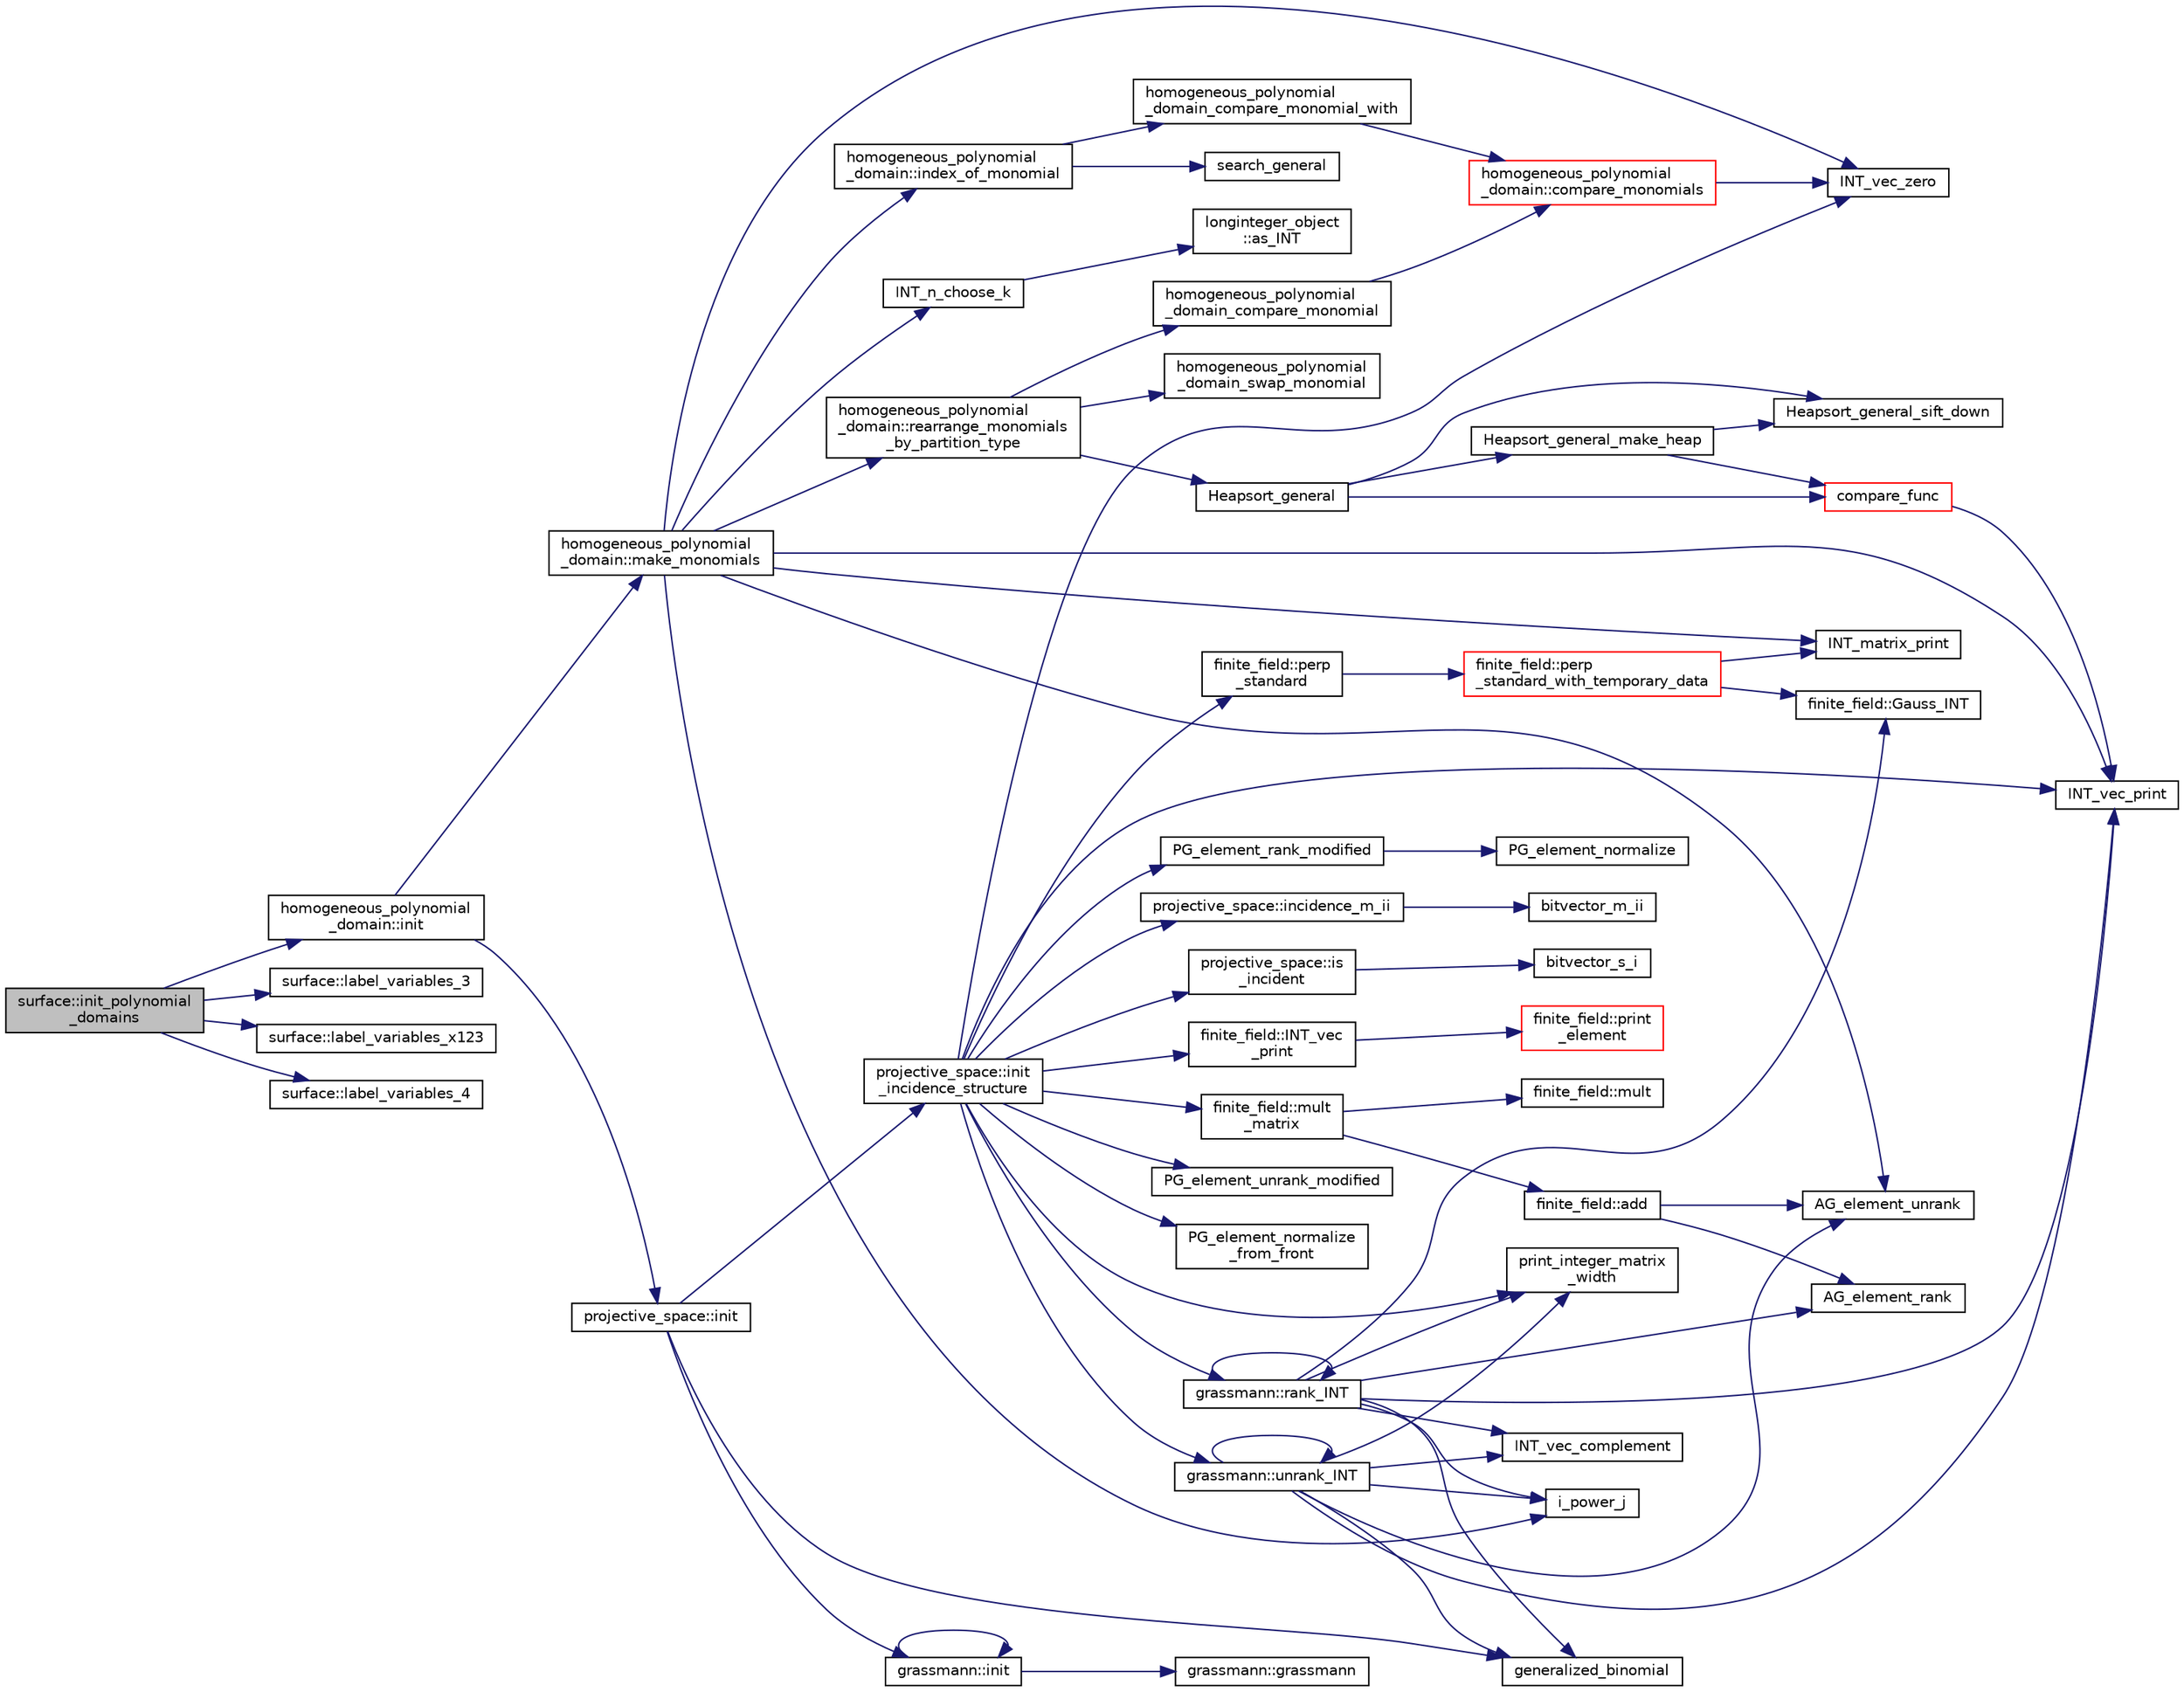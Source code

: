 digraph "surface::init_polynomial_domains"
{
  edge [fontname="Helvetica",fontsize="10",labelfontname="Helvetica",labelfontsize="10"];
  node [fontname="Helvetica",fontsize="10",shape=record];
  rankdir="LR";
  Node3057 [label="surface::init_polynomial\l_domains",height=0.2,width=0.4,color="black", fillcolor="grey75", style="filled", fontcolor="black"];
  Node3057 -> Node3058 [color="midnightblue",fontsize="10",style="solid",fontname="Helvetica"];
  Node3058 [label="homogeneous_polynomial\l_domain::init",height=0.2,width=0.4,color="black", fillcolor="white", style="filled",URL="$d2/da7/classhomogeneous__polynomial__domain.html#ad7d4e08b895afb895147322732228d3a"];
  Node3058 -> Node3059 [color="midnightblue",fontsize="10",style="solid",fontname="Helvetica"];
  Node3059 [label="homogeneous_polynomial\l_domain::make_monomials",height=0.2,width=0.4,color="black", fillcolor="white", style="filled",URL="$d2/da7/classhomogeneous__polynomial__domain.html#a467ad10c570859dbcf637a43993ceb57"];
  Node3059 -> Node3060 [color="midnightblue",fontsize="10",style="solid",fontname="Helvetica"];
  Node3060 [label="INT_n_choose_k",height=0.2,width=0.4,color="black", fillcolor="white", style="filled",URL="$d2/d7c/combinatorics_8_c.html#aa74adc702e59feadb839f44c0aaec8f6"];
  Node3060 -> Node3061 [color="midnightblue",fontsize="10",style="solid",fontname="Helvetica"];
  Node3061 [label="longinteger_object\l::as_INT",height=0.2,width=0.4,color="black", fillcolor="white", style="filled",URL="$dd/d7e/classlonginteger__object.html#afb992d4679a6741acc63c8bcba27971e"];
  Node3059 -> Node3062 [color="midnightblue",fontsize="10",style="solid",fontname="Helvetica"];
  Node3062 [label="INT_matrix_print",height=0.2,width=0.4,color="black", fillcolor="white", style="filled",URL="$d5/db4/io__and__os_8h.html#afd4180a24bef3a2b584668a4eaf607ff"];
  Node3059 -> Node3063 [color="midnightblue",fontsize="10",style="solid",fontname="Helvetica"];
  Node3063 [label="homogeneous_polynomial\l_domain::rearrange_monomials\l_by_partition_type",height=0.2,width=0.4,color="black", fillcolor="white", style="filled",URL="$d2/da7/classhomogeneous__polynomial__domain.html#af774250d5c1bd555c0ea55f2aaafad10"];
  Node3063 -> Node3064 [color="midnightblue",fontsize="10",style="solid",fontname="Helvetica"];
  Node3064 [label="Heapsort_general",height=0.2,width=0.4,color="black", fillcolor="white", style="filled",URL="$d5/de2/foundations_2data__structures_2data__structures_8h.html#a7a9b4c4e2d2a08682f8c28beecc28ad0"];
  Node3064 -> Node3065 [color="midnightblue",fontsize="10",style="solid",fontname="Helvetica"];
  Node3065 [label="Heapsort_general_make_heap",height=0.2,width=0.4,color="black", fillcolor="white", style="filled",URL="$d4/dd7/sorting_8_c.html#abc00f1346fb6a53dcc572374834f74c1"];
  Node3065 -> Node3066 [color="midnightblue",fontsize="10",style="solid",fontname="Helvetica"];
  Node3066 [label="Heapsort_general_sift_down",height=0.2,width=0.4,color="black", fillcolor="white", style="filled",URL="$d4/dd7/sorting_8_c.html#ac889c1f2ef01fe17e267ac9268c97260"];
  Node3065 -> Node3067 [color="midnightblue",fontsize="10",style="solid",fontname="Helvetica"];
  Node3067 [label="compare_func",height=0.2,width=0.4,color="red", fillcolor="white", style="filled",URL="$dc/d77/pentomino__5x5_8_c.html#af532ec92afffcb63cd1f1180e96642d4"];
  Node3067 -> Node3069 [color="midnightblue",fontsize="10",style="solid",fontname="Helvetica"];
  Node3069 [label="INT_vec_print",height=0.2,width=0.4,color="black", fillcolor="white", style="filled",URL="$df/dbf/sajeeb_8_c.html#a79a5901af0b47dd0d694109543c027fe"];
  Node3064 -> Node3067 [color="midnightblue",fontsize="10",style="solid",fontname="Helvetica"];
  Node3064 -> Node3066 [color="midnightblue",fontsize="10",style="solid",fontname="Helvetica"];
  Node3063 -> Node3070 [color="midnightblue",fontsize="10",style="solid",fontname="Helvetica"];
  Node3070 [label="homogeneous_polynomial\l_domain_compare_monomial",height=0.2,width=0.4,color="black", fillcolor="white", style="filled",URL="$dd/db5/homogeneous__polynomial__domain_8_c.html#aeeedb1f60479ef2d28468b061b654113"];
  Node3070 -> Node3071 [color="midnightblue",fontsize="10",style="solid",fontname="Helvetica"];
  Node3071 [label="homogeneous_polynomial\l_domain::compare_monomials",height=0.2,width=0.4,color="red", fillcolor="white", style="filled",URL="$d2/da7/classhomogeneous__polynomial__domain.html#a05c5959cb62502954c9cf93a85b8c019"];
  Node3071 -> Node3072 [color="midnightblue",fontsize="10",style="solid",fontname="Helvetica"];
  Node3072 [label="INT_vec_zero",height=0.2,width=0.4,color="black", fillcolor="white", style="filled",URL="$df/dbf/sajeeb_8_c.html#aa8c9c7977203577026080f546fe4980f"];
  Node3063 -> Node3099 [color="midnightblue",fontsize="10",style="solid",fontname="Helvetica"];
  Node3099 [label="homogeneous_polynomial\l_domain_swap_monomial",height=0.2,width=0.4,color="black", fillcolor="white", style="filled",URL="$dd/db5/homogeneous__polynomial__domain_8_c.html#a00f821ce38623272d3af11a66c3b6f34"];
  Node3059 -> Node3069 [color="midnightblue",fontsize="10",style="solid",fontname="Helvetica"];
  Node3059 -> Node3100 [color="midnightblue",fontsize="10",style="solid",fontname="Helvetica"];
  Node3100 [label="i_power_j",height=0.2,width=0.4,color="black", fillcolor="white", style="filled",URL="$de/dc5/algebra__and__number__theory_8h.html#a39b321523e8957d701618bb5cac542b5"];
  Node3059 -> Node3101 [color="midnightblue",fontsize="10",style="solid",fontname="Helvetica"];
  Node3101 [label="AG_element_unrank",height=0.2,width=0.4,color="black", fillcolor="white", style="filled",URL="$d4/d67/geometry_8h.html#a4a33b86c87b2879b97cfa1327abe2885"];
  Node3059 -> Node3072 [color="midnightblue",fontsize="10",style="solid",fontname="Helvetica"];
  Node3059 -> Node3102 [color="midnightblue",fontsize="10",style="solid",fontname="Helvetica"];
  Node3102 [label="homogeneous_polynomial\l_domain::index_of_monomial",height=0.2,width=0.4,color="black", fillcolor="white", style="filled",URL="$d2/da7/classhomogeneous__polynomial__domain.html#a3fad3fb2b940014fcfece1cebfbfa3ae"];
  Node3102 -> Node3103 [color="midnightblue",fontsize="10",style="solid",fontname="Helvetica"];
  Node3103 [label="search_general",height=0.2,width=0.4,color="black", fillcolor="white", style="filled",URL="$d5/de2/foundations_2data__structures_2data__structures_8h.html#a9377e1012d2575d9cb22787cecf71eec"];
  Node3102 -> Node3104 [color="midnightblue",fontsize="10",style="solid",fontname="Helvetica"];
  Node3104 [label="homogeneous_polynomial\l_domain_compare_monomial_with",height=0.2,width=0.4,color="black", fillcolor="white", style="filled",URL="$dd/db5/homogeneous__polynomial__domain_8_c.html#a0a0f8d40815145e0aceceabebad8d63d"];
  Node3104 -> Node3071 [color="midnightblue",fontsize="10",style="solid",fontname="Helvetica"];
  Node3058 -> Node3105 [color="midnightblue",fontsize="10",style="solid",fontname="Helvetica"];
  Node3105 [label="projective_space::init",height=0.2,width=0.4,color="black", fillcolor="white", style="filled",URL="$d2/d17/classprojective__space.html#a8a1efa40df92744519365f82e4740dab"];
  Node3105 -> Node3106 [color="midnightblue",fontsize="10",style="solid",fontname="Helvetica"];
  Node3106 [label="grassmann::init",height=0.2,width=0.4,color="black", fillcolor="white", style="filled",URL="$df/d02/classgrassmann.html#a2e8cf7b9f203254493d7c2607c17d498"];
  Node3106 -> Node3107 [color="midnightblue",fontsize="10",style="solid",fontname="Helvetica"];
  Node3107 [label="grassmann::grassmann",height=0.2,width=0.4,color="black", fillcolor="white", style="filled",URL="$df/d02/classgrassmann.html#a252a85d3b74eb4fbd5771f4152a5f272"];
  Node3106 -> Node3106 [color="midnightblue",fontsize="10",style="solid",fontname="Helvetica"];
  Node3105 -> Node3108 [color="midnightblue",fontsize="10",style="solid",fontname="Helvetica"];
  Node3108 [label="generalized_binomial",height=0.2,width=0.4,color="black", fillcolor="white", style="filled",URL="$d2/d7c/combinatorics_8_c.html#a24762dc22e45175d18ec1ec1d2556ae8"];
  Node3105 -> Node3109 [color="midnightblue",fontsize="10",style="solid",fontname="Helvetica"];
  Node3109 [label="projective_space::init\l_incidence_structure",height=0.2,width=0.4,color="black", fillcolor="white", style="filled",URL="$d2/d17/classprojective__space.html#a1e59490325e045cc52674a3706780aed"];
  Node3109 -> Node3072 [color="midnightblue",fontsize="10",style="solid",fontname="Helvetica"];
  Node3109 -> Node3110 [color="midnightblue",fontsize="10",style="solid",fontname="Helvetica"];
  Node3110 [label="PG_element_unrank_modified",height=0.2,width=0.4,color="black", fillcolor="white", style="filled",URL="$d4/d67/geometry_8h.html#a83ae9b605d496f6a90345303f6efae64"];
  Node3109 -> Node3069 [color="midnightblue",fontsize="10",style="solid",fontname="Helvetica"];
  Node3109 -> Node3111 [color="midnightblue",fontsize="10",style="solid",fontname="Helvetica"];
  Node3111 [label="finite_field::INT_vec\l_print",height=0.2,width=0.4,color="black", fillcolor="white", style="filled",URL="$df/d5a/classfinite__field.html#a9c33a61dedc197e37b014b6f8dc07f06"];
  Node3111 -> Node3112 [color="midnightblue",fontsize="10",style="solid",fontname="Helvetica"];
  Node3112 [label="finite_field::print\l_element",height=0.2,width=0.4,color="red", fillcolor="white", style="filled",URL="$df/d5a/classfinite__field.html#ab7d1f59c043d7696b8b47c92d0fedad5"];
  Node3109 -> Node3115 [color="midnightblue",fontsize="10",style="solid",fontname="Helvetica"];
  Node3115 [label="PG_element_normalize\l_from_front",height=0.2,width=0.4,color="black", fillcolor="white", style="filled",URL="$d4/d67/geometry_8h.html#af675caf5f9975573455c8d93cb56bf95"];
  Node3109 -> Node3116 [color="midnightblue",fontsize="10",style="solid",fontname="Helvetica"];
  Node3116 [label="grassmann::unrank_INT",height=0.2,width=0.4,color="black", fillcolor="white", style="filled",URL="$df/d02/classgrassmann.html#a32079405b95a6da2ba1420567d762d64"];
  Node3116 -> Node3108 [color="midnightblue",fontsize="10",style="solid",fontname="Helvetica"];
  Node3116 -> Node3100 [color="midnightblue",fontsize="10",style="solid",fontname="Helvetica"];
  Node3116 -> Node3101 [color="midnightblue",fontsize="10",style="solid",fontname="Helvetica"];
  Node3116 -> Node3069 [color="midnightblue",fontsize="10",style="solid",fontname="Helvetica"];
  Node3116 -> Node3116 [color="midnightblue",fontsize="10",style="solid",fontname="Helvetica"];
  Node3116 -> Node3117 [color="midnightblue",fontsize="10",style="solid",fontname="Helvetica"];
  Node3117 [label="INT_vec_complement",height=0.2,width=0.4,color="black", fillcolor="white", style="filled",URL="$d5/db4/io__and__os_8h.html#a2a0a724647575fcd3090c763985eb81a"];
  Node3116 -> Node3118 [color="midnightblue",fontsize="10",style="solid",fontname="Helvetica"];
  Node3118 [label="print_integer_matrix\l_width",height=0.2,width=0.4,color="black", fillcolor="white", style="filled",URL="$d5/db4/io__and__os_8h.html#aa78f3e73fc2179251bd15adbcc31573f"];
  Node3109 -> Node3118 [color="midnightblue",fontsize="10",style="solid",fontname="Helvetica"];
  Node3109 -> Node3119 [color="midnightblue",fontsize="10",style="solid",fontname="Helvetica"];
  Node3119 [label="grassmann::rank_INT",height=0.2,width=0.4,color="black", fillcolor="white", style="filled",URL="$df/d02/classgrassmann.html#a1fa95ce7ecebd48b04c7a0dc75491184"];
  Node3119 -> Node3118 [color="midnightblue",fontsize="10",style="solid",fontname="Helvetica"];
  Node3119 -> Node3120 [color="midnightblue",fontsize="10",style="solid",fontname="Helvetica"];
  Node3120 [label="finite_field::Gauss_INT",height=0.2,width=0.4,color="black", fillcolor="white", style="filled",URL="$df/d5a/classfinite__field.html#adb676d2e80341b53751326e3a58beb11"];
  Node3119 -> Node3069 [color="midnightblue",fontsize="10",style="solid",fontname="Helvetica"];
  Node3119 -> Node3117 [color="midnightblue",fontsize="10",style="solid",fontname="Helvetica"];
  Node3119 -> Node3100 [color="midnightblue",fontsize="10",style="solid",fontname="Helvetica"];
  Node3119 -> Node3108 [color="midnightblue",fontsize="10",style="solid",fontname="Helvetica"];
  Node3119 -> Node3119 [color="midnightblue",fontsize="10",style="solid",fontname="Helvetica"];
  Node3119 -> Node3121 [color="midnightblue",fontsize="10",style="solid",fontname="Helvetica"];
  Node3121 [label="AG_element_rank",height=0.2,width=0.4,color="black", fillcolor="white", style="filled",URL="$d4/d67/geometry_8h.html#ab2ac908d07dd8038fd996e26bdc75c17"];
  Node3109 -> Node3122 [color="midnightblue",fontsize="10",style="solid",fontname="Helvetica"];
  Node3122 [label="finite_field::mult\l_matrix",height=0.2,width=0.4,color="black", fillcolor="white", style="filled",URL="$df/d5a/classfinite__field.html#a48517f15dfd7b21c37e0975855f1ada2"];
  Node3122 -> Node3123 [color="midnightblue",fontsize="10",style="solid",fontname="Helvetica"];
  Node3123 [label="finite_field::add",height=0.2,width=0.4,color="black", fillcolor="white", style="filled",URL="$df/d5a/classfinite__field.html#a8f12328a27500f3c7be0c849ebbc9d14"];
  Node3123 -> Node3101 [color="midnightblue",fontsize="10",style="solid",fontname="Helvetica"];
  Node3123 -> Node3121 [color="midnightblue",fontsize="10",style="solid",fontname="Helvetica"];
  Node3122 -> Node3124 [color="midnightblue",fontsize="10",style="solid",fontname="Helvetica"];
  Node3124 [label="finite_field::mult",height=0.2,width=0.4,color="black", fillcolor="white", style="filled",URL="$df/d5a/classfinite__field.html#a24fb5917aa6d4d656fd855b7f44a13b0"];
  Node3109 -> Node3125 [color="midnightblue",fontsize="10",style="solid",fontname="Helvetica"];
  Node3125 [label="PG_element_rank_modified",height=0.2,width=0.4,color="black", fillcolor="white", style="filled",URL="$d4/d67/geometry_8h.html#a9cd1a8bf5b88a038e33862f6c2c3dd36"];
  Node3125 -> Node3126 [color="midnightblue",fontsize="10",style="solid",fontname="Helvetica"];
  Node3126 [label="PG_element_normalize",height=0.2,width=0.4,color="black", fillcolor="white", style="filled",URL="$df/de4/projective_8_c.html#a5a4c3c1158bad6bab0d786c616bd0996"];
  Node3109 -> Node3127 [color="midnightblue",fontsize="10",style="solid",fontname="Helvetica"];
  Node3127 [label="projective_space::incidence_m_ii",height=0.2,width=0.4,color="black", fillcolor="white", style="filled",URL="$d2/d17/classprojective__space.html#adafef534cb822f51289101e7d465ede2"];
  Node3127 -> Node3128 [color="midnightblue",fontsize="10",style="solid",fontname="Helvetica"];
  Node3128 [label="bitvector_m_ii",height=0.2,width=0.4,color="black", fillcolor="white", style="filled",URL="$df/dbf/sajeeb_8_c.html#a31da55e2b26316d582cd322dc670b67b"];
  Node3109 -> Node3129 [color="midnightblue",fontsize="10",style="solid",fontname="Helvetica"];
  Node3129 [label="finite_field::perp\l_standard",height=0.2,width=0.4,color="black", fillcolor="white", style="filled",URL="$df/d5a/classfinite__field.html#a2f5bc92908aea624a8d9179d2a9ba057"];
  Node3129 -> Node3130 [color="midnightblue",fontsize="10",style="solid",fontname="Helvetica"];
  Node3130 [label="finite_field::perp\l_standard_with_temporary_data",height=0.2,width=0.4,color="red", fillcolor="white", style="filled",URL="$df/d5a/classfinite__field.html#aae3cca9b5f19ae969a9c5349d14f41c0"];
  Node3130 -> Node3062 [color="midnightblue",fontsize="10",style="solid",fontname="Helvetica"];
  Node3130 -> Node3120 [color="midnightblue",fontsize="10",style="solid",fontname="Helvetica"];
  Node3109 -> Node3133 [color="midnightblue",fontsize="10",style="solid",fontname="Helvetica"];
  Node3133 [label="projective_space::is\l_incident",height=0.2,width=0.4,color="black", fillcolor="white", style="filled",URL="$d2/d17/classprojective__space.html#a225780a9f3d266bc425b3be0cf5bc0ff"];
  Node3133 -> Node3134 [color="midnightblue",fontsize="10",style="solid",fontname="Helvetica"];
  Node3134 [label="bitvector_s_i",height=0.2,width=0.4,color="black", fillcolor="white", style="filled",URL="$df/dbf/sajeeb_8_c.html#ac0135a3681a44df3fe7af1545676fbe2"];
  Node3057 -> Node3135 [color="midnightblue",fontsize="10",style="solid",fontname="Helvetica"];
  Node3135 [label="surface::label_variables_3",height=0.2,width=0.4,color="black", fillcolor="white", style="filled",URL="$d5/d88/classsurface.html#adff9ddc650565dbcef50377e654e36e0"];
  Node3057 -> Node3136 [color="midnightblue",fontsize="10",style="solid",fontname="Helvetica"];
  Node3136 [label="surface::label_variables_x123",height=0.2,width=0.4,color="black", fillcolor="white", style="filled",URL="$d5/d88/classsurface.html#a65aacff743fcb36c0457fc936edfabd2"];
  Node3057 -> Node3137 [color="midnightblue",fontsize="10",style="solid",fontname="Helvetica"];
  Node3137 [label="surface::label_variables_4",height=0.2,width=0.4,color="black", fillcolor="white", style="filled",URL="$d5/d88/classsurface.html#a84f8ff28e4d214a8ead89e25e623df3f"];
}
